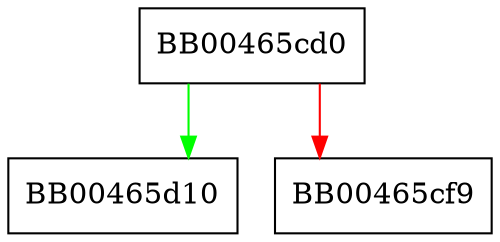 digraph app_conf_try_string {
  node [shape="box"];
  graph [splines=ortho];
  BB00465cd0 -> BB00465d10 [color="green"];
  BB00465cd0 -> BB00465cf9 [color="red"];
}